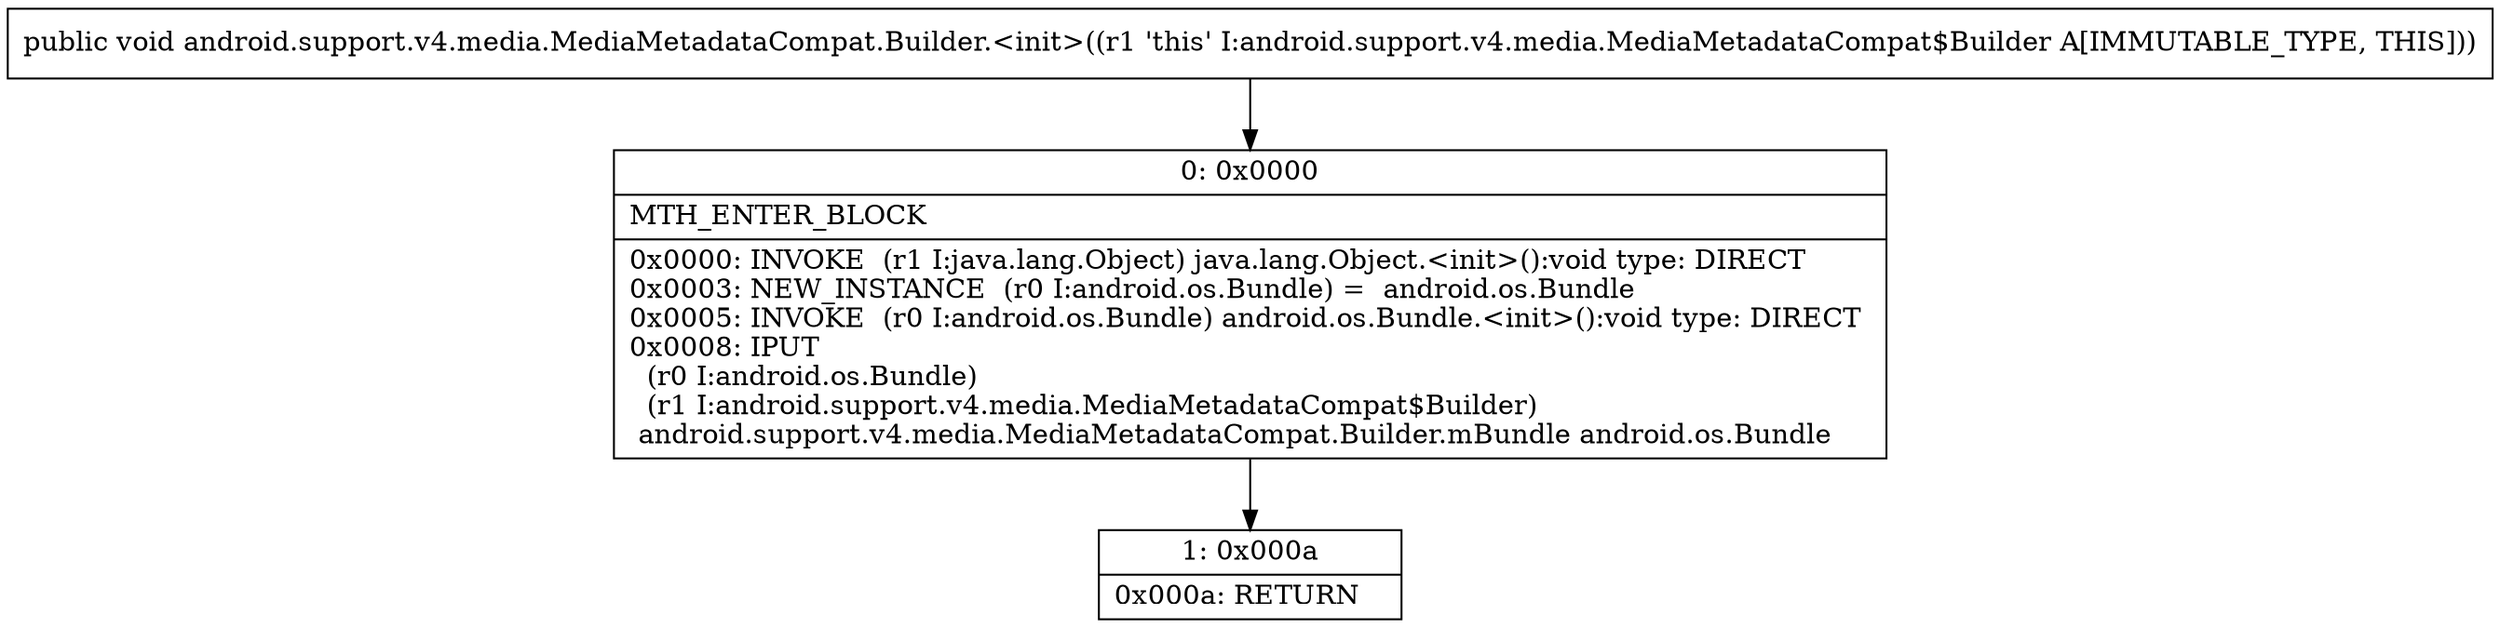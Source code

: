 digraph "CFG forandroid.support.v4.media.MediaMetadataCompat.Builder.\<init\>()V" {
Node_0 [shape=record,label="{0\:\ 0x0000|MTH_ENTER_BLOCK\l|0x0000: INVOKE  (r1 I:java.lang.Object) java.lang.Object.\<init\>():void type: DIRECT \l0x0003: NEW_INSTANCE  (r0 I:android.os.Bundle) =  android.os.Bundle \l0x0005: INVOKE  (r0 I:android.os.Bundle) android.os.Bundle.\<init\>():void type: DIRECT \l0x0008: IPUT  \l  (r0 I:android.os.Bundle)\l  (r1 I:android.support.v4.media.MediaMetadataCompat$Builder)\l android.support.v4.media.MediaMetadataCompat.Builder.mBundle android.os.Bundle \l}"];
Node_1 [shape=record,label="{1\:\ 0x000a|0x000a: RETURN   \l}"];
MethodNode[shape=record,label="{public void android.support.v4.media.MediaMetadataCompat.Builder.\<init\>((r1 'this' I:android.support.v4.media.MediaMetadataCompat$Builder A[IMMUTABLE_TYPE, THIS])) }"];
MethodNode -> Node_0;
Node_0 -> Node_1;
}

